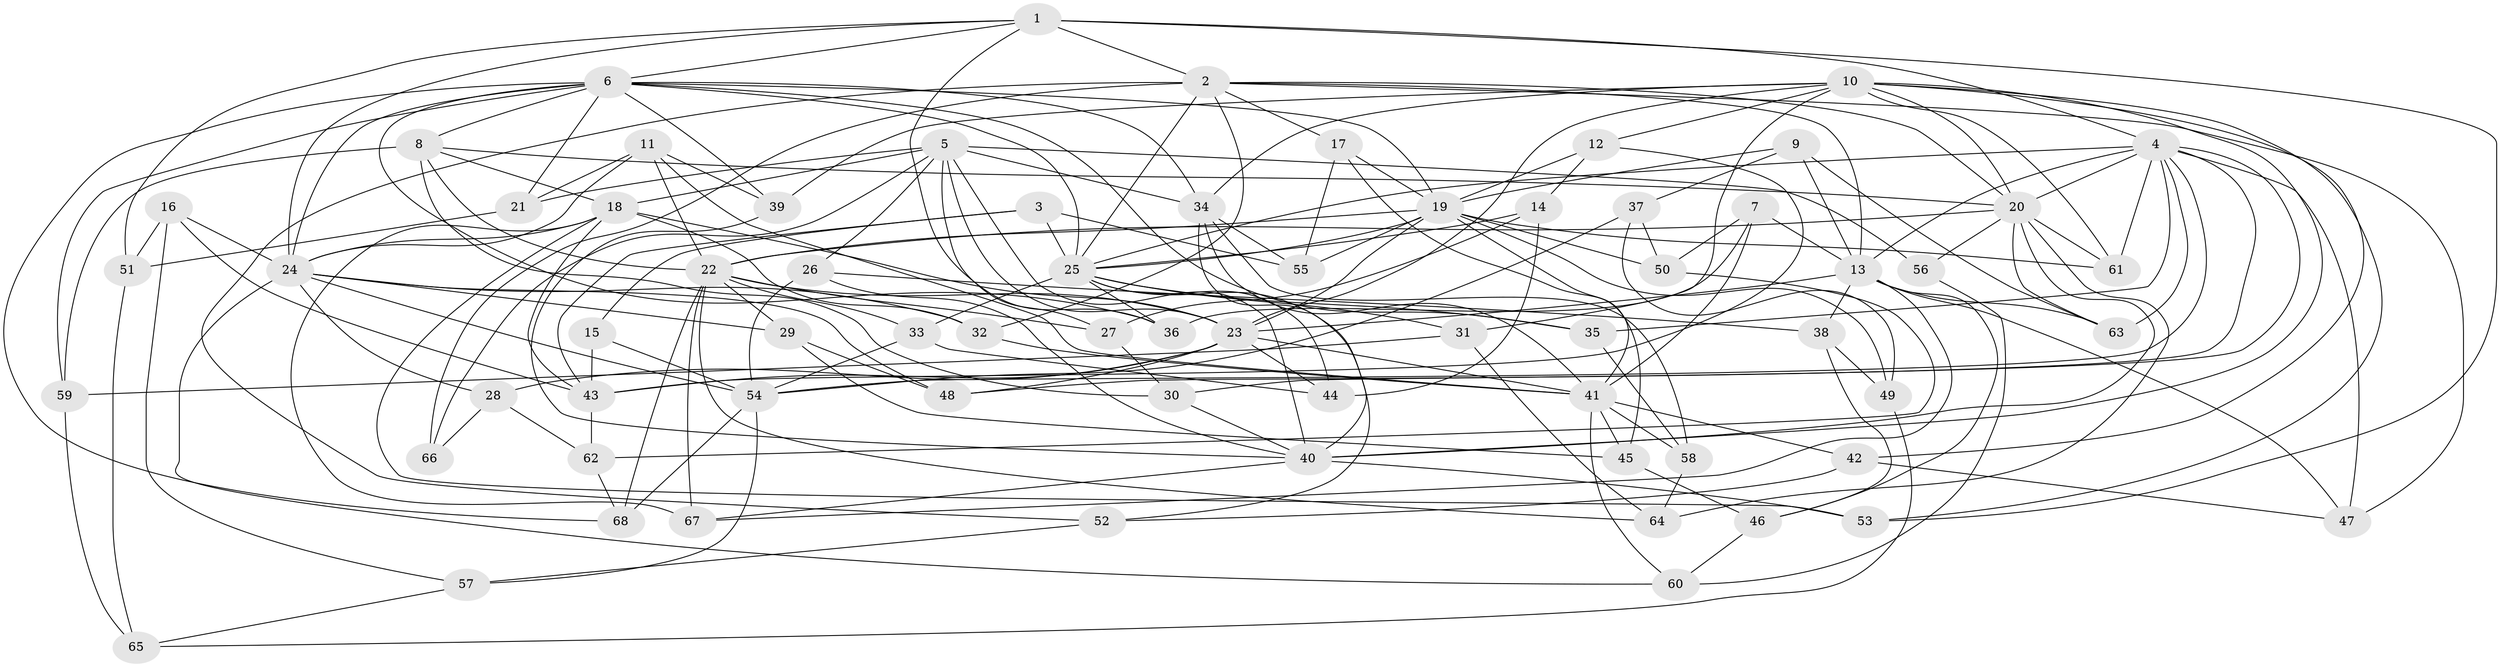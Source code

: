 // original degree distribution, {4: 1.0}
// Generated by graph-tools (version 1.1) at 2025/37/03/09/25 02:37:55]
// undirected, 68 vertices, 190 edges
graph export_dot {
graph [start="1"]
  node [color=gray90,style=filled];
  1;
  2;
  3;
  4;
  5;
  6;
  7;
  8;
  9;
  10;
  11;
  12;
  13;
  14;
  15;
  16;
  17;
  18;
  19;
  20;
  21;
  22;
  23;
  24;
  25;
  26;
  27;
  28;
  29;
  30;
  31;
  32;
  33;
  34;
  35;
  36;
  37;
  38;
  39;
  40;
  41;
  42;
  43;
  44;
  45;
  46;
  47;
  48;
  49;
  50;
  51;
  52;
  53;
  54;
  55;
  56;
  57;
  58;
  59;
  60;
  61;
  62;
  63;
  64;
  65;
  66;
  67;
  68;
  1 -- 2 [weight=1.0];
  1 -- 4 [weight=2.0];
  1 -- 6 [weight=1.0];
  1 -- 24 [weight=1.0];
  1 -- 36 [weight=1.0];
  1 -- 51 [weight=1.0];
  1 -- 53 [weight=1.0];
  2 -- 13 [weight=1.0];
  2 -- 17 [weight=1.0];
  2 -- 20 [weight=1.0];
  2 -- 25 [weight=1.0];
  2 -- 32 [weight=1.0];
  2 -- 47 [weight=1.0];
  2 -- 52 [weight=1.0];
  2 -- 66 [weight=2.0];
  3 -- 15 [weight=1.0];
  3 -- 25 [weight=1.0];
  3 -- 43 [weight=1.0];
  3 -- 55 [weight=1.0];
  4 -- 13 [weight=1.0];
  4 -- 20 [weight=1.0];
  4 -- 25 [weight=1.0];
  4 -- 30 [weight=1.0];
  4 -- 35 [weight=1.0];
  4 -- 47 [weight=1.0];
  4 -- 48 [weight=1.0];
  4 -- 54 [weight=1.0];
  4 -- 61 [weight=1.0];
  4 -- 63 [weight=1.0];
  5 -- 18 [weight=1.0];
  5 -- 21 [weight=1.0];
  5 -- 23 [weight=1.0];
  5 -- 26 [weight=1.0];
  5 -- 27 [weight=1.0];
  5 -- 34 [weight=1.0];
  5 -- 40 [weight=1.0];
  5 -- 56 [weight=2.0];
  5 -- 66 [weight=1.0];
  6 -- 8 [weight=1.0];
  6 -- 19 [weight=1.0];
  6 -- 21 [weight=1.0];
  6 -- 24 [weight=1.0];
  6 -- 25 [weight=1.0];
  6 -- 34 [weight=1.0];
  6 -- 35 [weight=1.0];
  6 -- 36 [weight=1.0];
  6 -- 39 [weight=1.0];
  6 -- 59 [weight=1.0];
  6 -- 68 [weight=1.0];
  7 -- 13 [weight=1.0];
  7 -- 36 [weight=1.0];
  7 -- 41 [weight=1.0];
  7 -- 50 [weight=1.0];
  8 -- 18 [weight=1.0];
  8 -- 20 [weight=1.0];
  8 -- 22 [weight=1.0];
  8 -- 30 [weight=1.0];
  8 -- 59 [weight=1.0];
  9 -- 13 [weight=1.0];
  9 -- 19 [weight=1.0];
  9 -- 37 [weight=1.0];
  9 -- 63 [weight=1.0];
  10 -- 12 [weight=1.0];
  10 -- 20 [weight=1.0];
  10 -- 23 [weight=1.0];
  10 -- 31 [weight=1.0];
  10 -- 34 [weight=2.0];
  10 -- 39 [weight=1.0];
  10 -- 40 [weight=2.0];
  10 -- 42 [weight=1.0];
  10 -- 53 [weight=1.0];
  10 -- 61 [weight=1.0];
  11 -- 21 [weight=1.0];
  11 -- 22 [weight=2.0];
  11 -- 24 [weight=1.0];
  11 -- 39 [weight=1.0];
  11 -- 41 [weight=1.0];
  12 -- 14 [weight=1.0];
  12 -- 19 [weight=1.0];
  12 -- 43 [weight=1.0];
  13 -- 23 [weight=1.0];
  13 -- 38 [weight=1.0];
  13 -- 46 [weight=1.0];
  13 -- 47 [weight=1.0];
  13 -- 63 [weight=1.0];
  13 -- 67 [weight=1.0];
  14 -- 25 [weight=1.0];
  14 -- 27 [weight=1.0];
  14 -- 44 [weight=1.0];
  15 -- 43 [weight=1.0];
  15 -- 54 [weight=2.0];
  16 -- 24 [weight=1.0];
  16 -- 43 [weight=1.0];
  16 -- 51 [weight=1.0];
  16 -- 57 [weight=1.0];
  17 -- 19 [weight=1.0];
  17 -- 45 [weight=1.0];
  17 -- 55 [weight=1.0];
  18 -- 23 [weight=1.0];
  18 -- 24 [weight=1.0];
  18 -- 32 [weight=1.0];
  18 -- 43 [weight=3.0];
  18 -- 53 [weight=1.0];
  18 -- 67 [weight=1.0];
  19 -- 22 [weight=1.0];
  19 -- 23 [weight=1.0];
  19 -- 25 [weight=1.0];
  19 -- 41 [weight=1.0];
  19 -- 49 [weight=1.0];
  19 -- 50 [weight=1.0];
  19 -- 55 [weight=1.0];
  19 -- 61 [weight=1.0];
  20 -- 22 [weight=1.0];
  20 -- 40 [weight=1.0];
  20 -- 56 [weight=1.0];
  20 -- 61 [weight=1.0];
  20 -- 63 [weight=1.0];
  20 -- 64 [weight=1.0];
  21 -- 51 [weight=1.0];
  22 -- 23 [weight=1.0];
  22 -- 27 [weight=1.0];
  22 -- 29 [weight=1.0];
  22 -- 33 [weight=1.0];
  22 -- 64 [weight=1.0];
  22 -- 67 [weight=1.0];
  22 -- 68 [weight=1.0];
  23 -- 28 [weight=1.0];
  23 -- 41 [weight=1.0];
  23 -- 43 [weight=2.0];
  23 -- 44 [weight=1.0];
  23 -- 48 [weight=1.0];
  24 -- 28 [weight=1.0];
  24 -- 29 [weight=1.0];
  24 -- 32 [weight=1.0];
  24 -- 48 [weight=1.0];
  24 -- 54 [weight=2.0];
  24 -- 60 [weight=1.0];
  25 -- 31 [weight=1.0];
  25 -- 33 [weight=1.0];
  25 -- 35 [weight=1.0];
  25 -- 36 [weight=1.0];
  25 -- 44 [weight=1.0];
  25 -- 52 [weight=1.0];
  26 -- 38 [weight=1.0];
  26 -- 40 [weight=1.0];
  26 -- 54 [weight=1.0];
  27 -- 30 [weight=1.0];
  28 -- 62 [weight=1.0];
  28 -- 66 [weight=1.0];
  29 -- 45 [weight=1.0];
  29 -- 48 [weight=1.0];
  30 -- 40 [weight=1.0];
  31 -- 59 [weight=1.0];
  31 -- 64 [weight=1.0];
  32 -- 41 [weight=1.0];
  33 -- 44 [weight=1.0];
  33 -- 54 [weight=1.0];
  34 -- 40 [weight=1.0];
  34 -- 41 [weight=1.0];
  34 -- 55 [weight=1.0];
  34 -- 58 [weight=1.0];
  35 -- 58 [weight=1.0];
  37 -- 49 [weight=1.0];
  37 -- 50 [weight=1.0];
  37 -- 54 [weight=1.0];
  38 -- 46 [weight=1.0];
  38 -- 49 [weight=1.0];
  39 -- 40 [weight=1.0];
  40 -- 53 [weight=1.0];
  40 -- 67 [weight=1.0];
  41 -- 42 [weight=1.0];
  41 -- 45 [weight=1.0];
  41 -- 58 [weight=1.0];
  41 -- 60 [weight=1.0];
  42 -- 47 [weight=1.0];
  42 -- 52 [weight=1.0];
  43 -- 62 [weight=1.0];
  45 -- 46 [weight=1.0];
  46 -- 60 [weight=1.0];
  49 -- 65 [weight=1.0];
  50 -- 62 [weight=1.0];
  51 -- 65 [weight=1.0];
  52 -- 57 [weight=1.0];
  54 -- 57 [weight=1.0];
  54 -- 68 [weight=1.0];
  56 -- 60 [weight=1.0];
  57 -- 65 [weight=1.0];
  58 -- 64 [weight=1.0];
  59 -- 65 [weight=1.0];
  62 -- 68 [weight=1.0];
}
